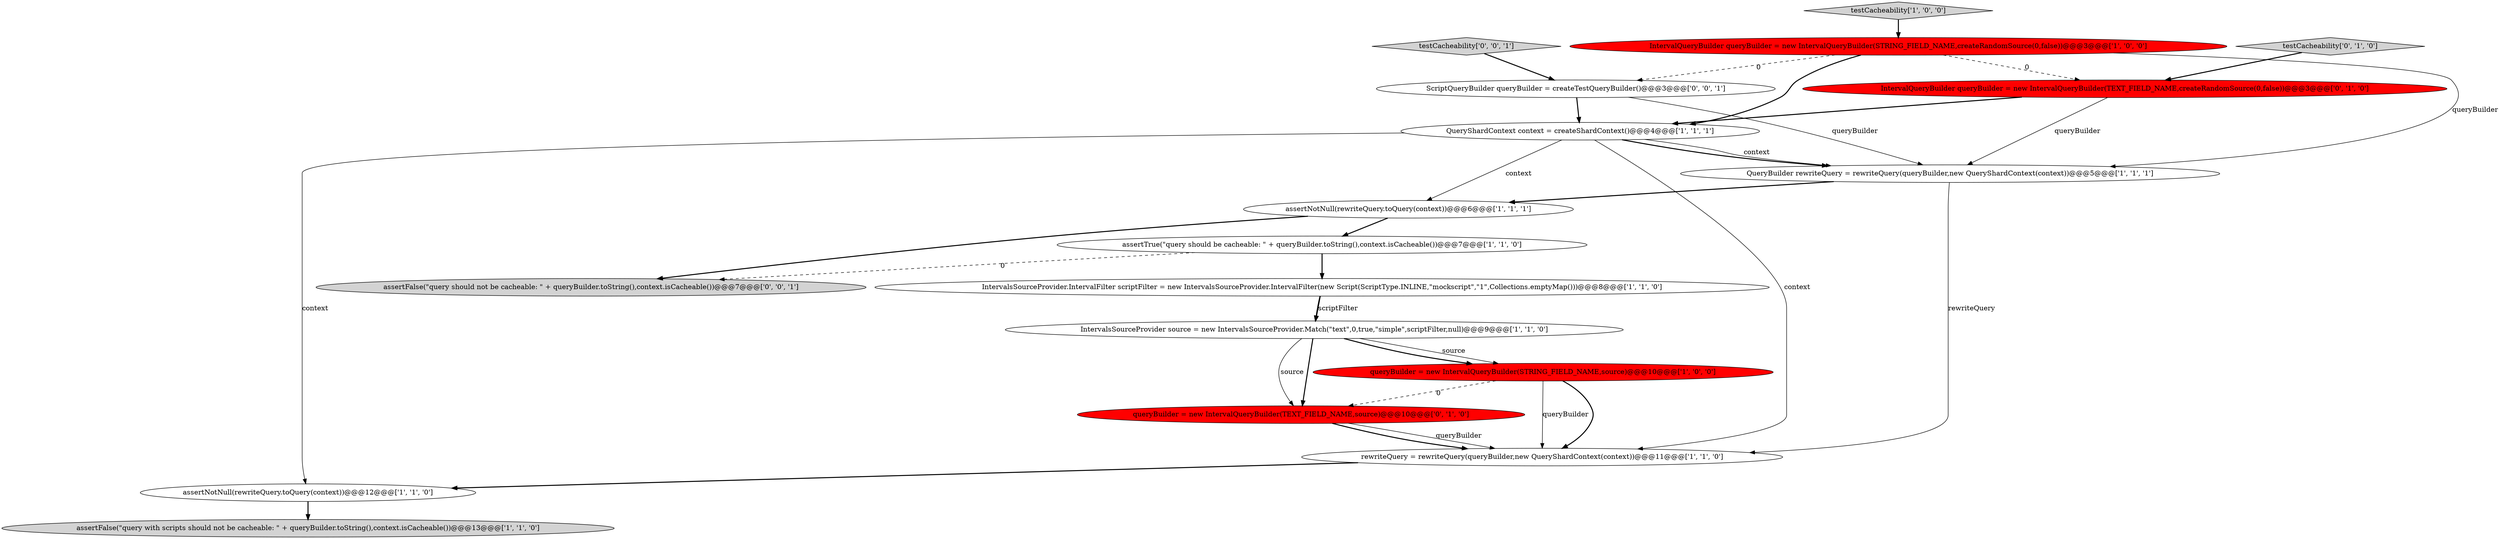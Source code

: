 digraph {
9 [style = filled, label = "assertTrue(\"query should be cacheable: \" + queryBuilder.toString(),context.isCacheable())@@@7@@@['1', '1', '0']", fillcolor = white, shape = ellipse image = "AAA0AAABBB1BBB"];
17 [style = filled, label = "testCacheability['0', '0', '1']", fillcolor = lightgray, shape = diamond image = "AAA0AAABBB3BBB"];
12 [style = filled, label = "testCacheability['0', '1', '0']", fillcolor = lightgray, shape = diamond image = "AAA0AAABBB2BBB"];
14 [style = filled, label = "queryBuilder = new IntervalQueryBuilder(TEXT_FIELD_NAME,source)@@@10@@@['0', '1', '0']", fillcolor = red, shape = ellipse image = "AAA1AAABBB2BBB"];
3 [style = filled, label = "IntervalQueryBuilder queryBuilder = new IntervalQueryBuilder(STRING_FIELD_NAME,createRandomSource(0,false))@@@3@@@['1', '0', '0']", fillcolor = red, shape = ellipse image = "AAA1AAABBB1BBB"];
1 [style = filled, label = "testCacheability['1', '0', '0']", fillcolor = lightgray, shape = diamond image = "AAA0AAABBB1BBB"];
11 [style = filled, label = "QueryShardContext context = createShardContext()@@@4@@@['1', '1', '1']", fillcolor = white, shape = ellipse image = "AAA0AAABBB1BBB"];
13 [style = filled, label = "IntervalQueryBuilder queryBuilder = new IntervalQueryBuilder(TEXT_FIELD_NAME,createRandomSource(0,false))@@@3@@@['0', '1', '0']", fillcolor = red, shape = ellipse image = "AAA1AAABBB2BBB"];
2 [style = filled, label = "rewriteQuery = rewriteQuery(queryBuilder,new QueryShardContext(context))@@@11@@@['1', '1', '0']", fillcolor = white, shape = ellipse image = "AAA0AAABBB1BBB"];
5 [style = filled, label = "QueryBuilder rewriteQuery = rewriteQuery(queryBuilder,new QueryShardContext(context))@@@5@@@['1', '1', '1']", fillcolor = white, shape = ellipse image = "AAA0AAABBB1BBB"];
0 [style = filled, label = "IntervalsSourceProvider.IntervalFilter scriptFilter = new IntervalsSourceProvider.IntervalFilter(new Script(ScriptType.INLINE,\"mockscript\",\"1\",Collections.emptyMap()))@@@8@@@['1', '1', '0']", fillcolor = white, shape = ellipse image = "AAA0AAABBB1BBB"];
7 [style = filled, label = "queryBuilder = new IntervalQueryBuilder(STRING_FIELD_NAME,source)@@@10@@@['1', '0', '0']", fillcolor = red, shape = ellipse image = "AAA1AAABBB1BBB"];
4 [style = filled, label = "assertNotNull(rewriteQuery.toQuery(context))@@@12@@@['1', '1', '0']", fillcolor = white, shape = ellipse image = "AAA0AAABBB1BBB"];
8 [style = filled, label = "assertNotNull(rewriteQuery.toQuery(context))@@@6@@@['1', '1', '1']", fillcolor = white, shape = ellipse image = "AAA0AAABBB1BBB"];
10 [style = filled, label = "assertFalse(\"query with scripts should not be cacheable: \" + queryBuilder.toString(),context.isCacheable())@@@13@@@['1', '1', '0']", fillcolor = lightgray, shape = ellipse image = "AAA0AAABBB1BBB"];
15 [style = filled, label = "ScriptQueryBuilder queryBuilder = createTestQueryBuilder()@@@3@@@['0', '0', '1']", fillcolor = white, shape = ellipse image = "AAA0AAABBB3BBB"];
16 [style = filled, label = "assertFalse(\"query should not be cacheable: \" + queryBuilder.toString(),context.isCacheable())@@@7@@@['0', '0', '1']", fillcolor = lightgray, shape = ellipse image = "AAA0AAABBB3BBB"];
6 [style = filled, label = "IntervalsSourceProvider source = new IntervalsSourceProvider.Match(\"text\",0,true,\"simple\",scriptFilter,null)@@@9@@@['1', '1', '0']", fillcolor = white, shape = ellipse image = "AAA0AAABBB1BBB"];
11->8 [style = solid, label="context"];
4->10 [style = bold, label=""];
8->16 [style = bold, label=""];
5->8 [style = bold, label=""];
9->16 [style = dashed, label="0"];
15->5 [style = solid, label="queryBuilder"];
9->0 [style = bold, label=""];
11->2 [style = solid, label="context"];
0->6 [style = bold, label=""];
7->14 [style = dashed, label="0"];
5->2 [style = solid, label="rewriteQuery"];
3->11 [style = bold, label=""];
1->3 [style = bold, label=""];
7->2 [style = solid, label="queryBuilder"];
0->6 [style = solid, label="scriptFilter"];
3->13 [style = dashed, label="0"];
13->5 [style = solid, label="queryBuilder"];
2->4 [style = bold, label=""];
13->11 [style = bold, label=""];
3->5 [style = solid, label="queryBuilder"];
6->7 [style = solid, label="source"];
6->14 [style = bold, label=""];
14->2 [style = solid, label="queryBuilder"];
12->13 [style = bold, label=""];
11->5 [style = bold, label=""];
15->11 [style = bold, label=""];
11->4 [style = solid, label="context"];
7->2 [style = bold, label=""];
17->15 [style = bold, label=""];
8->9 [style = bold, label=""];
3->15 [style = dashed, label="0"];
14->2 [style = bold, label=""];
6->14 [style = solid, label="source"];
11->5 [style = solid, label="context"];
6->7 [style = bold, label=""];
}
